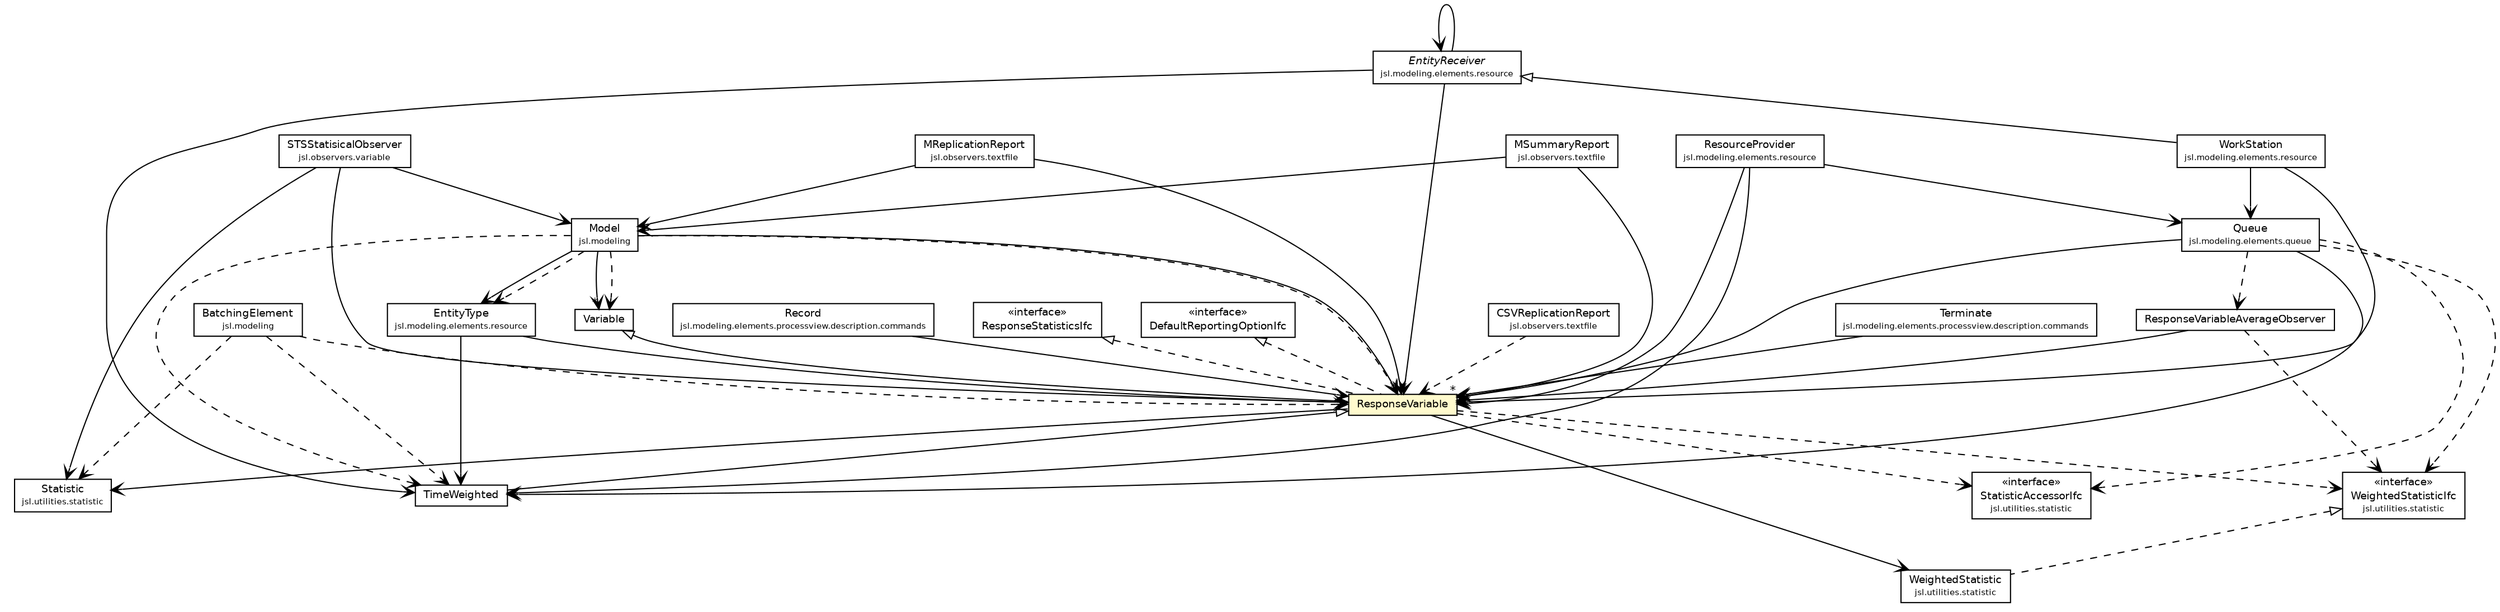 #!/usr/local/bin/dot
#
# Class diagram 
# Generated by UMLGraph version 5.4 (http://www.umlgraph.org/)
#

digraph G {
	edge [fontname="Helvetica",fontsize=10,labelfontname="Helvetica",labelfontsize=10];
	node [fontname="Helvetica",fontsize=10,shape=plaintext];
	nodesep=0.25;
	ranksep=0.5;
	// jsl.modeling.Model
	c169411 [label=<<table title="jsl.modeling.Model" border="0" cellborder="1" cellspacing="0" cellpadding="2" port="p" href="../../Model.html">
		<tr><td><table border="0" cellspacing="0" cellpadding="1">
<tr><td align="center" balign="center"> Model </td></tr>
<tr><td align="center" balign="center"><font point-size="7.0"> jsl.modeling </font></td></tr>
		</table></td></tr>
		</table>>, URL="../../Model.html", fontname="Helvetica", fontcolor="black", fontsize=9.0];
	// jsl.modeling.BatchingElement
	c169426 [label=<<table title="jsl.modeling.BatchingElement" border="0" cellborder="1" cellspacing="0" cellpadding="2" port="p" href="../../BatchingElement.html">
		<tr><td><table border="0" cellspacing="0" cellpadding="1">
<tr><td align="center" balign="center"> BatchingElement </td></tr>
<tr><td align="center" balign="center"><font point-size="7.0"> jsl.modeling </font></td></tr>
		</table></td></tr>
		</table>>, URL="../../BatchingElement.html", fontname="Helvetica", fontcolor="black", fontsize=9.0];
	// jsl.modeling.elements.processview.description.commands.Terminate
	c169470 [label=<<table title="jsl.modeling.elements.processview.description.commands.Terminate" border="0" cellborder="1" cellspacing="0" cellpadding="2" port="p" href="../processview/description/commands/Terminate.html">
		<tr><td><table border="0" cellspacing="0" cellpadding="1">
<tr><td align="center" balign="center"> Terminate </td></tr>
<tr><td align="center" balign="center"><font point-size="7.0"> jsl.modeling.elements.processview.description.commands </font></td></tr>
		</table></td></tr>
		</table>>, URL="../processview/description/commands/Terminate.html", fontname="Helvetica", fontcolor="black", fontsize=9.0];
	// jsl.modeling.elements.processview.description.commands.Record
	c169474 [label=<<table title="jsl.modeling.elements.processview.description.commands.Record" border="0" cellborder="1" cellspacing="0" cellpadding="2" port="p" href="../processview/description/commands/Record.html">
		<tr><td><table border="0" cellspacing="0" cellpadding="1">
<tr><td align="center" balign="center"> Record </td></tr>
<tr><td align="center" balign="center"><font point-size="7.0"> jsl.modeling.elements.processview.description.commands </font></td></tr>
		</table></td></tr>
		</table>>, URL="../processview/description/commands/Record.html", fontname="Helvetica", fontcolor="black", fontsize=9.0];
	// jsl.modeling.elements.queue.Queue
	c169483 [label=<<table title="jsl.modeling.elements.queue.Queue" border="0" cellborder="1" cellspacing="0" cellpadding="2" port="p" href="../queue/Queue.html">
		<tr><td><table border="0" cellspacing="0" cellpadding="1">
<tr><td align="center" balign="center"> Queue </td></tr>
<tr><td align="center" balign="center"><font point-size="7.0"> jsl.modeling.elements.queue </font></td></tr>
		</table></td></tr>
		</table>>, URL="../queue/Queue.html", fontname="Helvetica", fontcolor="black", fontsize=9.0];
	// jsl.modeling.elements.resource.WorkStation
	c169490 [label=<<table title="jsl.modeling.elements.resource.WorkStation" border="0" cellborder="1" cellspacing="0" cellpadding="2" port="p" href="../resource/WorkStation.html">
		<tr><td><table border="0" cellspacing="0" cellpadding="1">
<tr><td align="center" balign="center"> WorkStation </td></tr>
<tr><td align="center" balign="center"><font point-size="7.0"> jsl.modeling.elements.resource </font></td></tr>
		</table></td></tr>
		</table>>, URL="../resource/WorkStation.html", fontname="Helvetica", fontcolor="black", fontsize=9.0];
	// jsl.modeling.elements.resource.ResourceProvider
	c169510 [label=<<table title="jsl.modeling.elements.resource.ResourceProvider" border="0" cellborder="1" cellspacing="0" cellpadding="2" port="p" href="../resource/ResourceProvider.html">
		<tr><td><table border="0" cellspacing="0" cellpadding="1">
<tr><td align="center" balign="center"> ResourceProvider </td></tr>
<tr><td align="center" balign="center"><font point-size="7.0"> jsl.modeling.elements.resource </font></td></tr>
		</table></td></tr>
		</table>>, URL="../resource/ResourceProvider.html", fontname="Helvetica", fontcolor="black", fontsize=9.0];
	// jsl.modeling.elements.resource.EntityType
	c169532 [label=<<table title="jsl.modeling.elements.resource.EntityType" border="0" cellborder="1" cellspacing="0" cellpadding="2" port="p" href="../resource/EntityType.html">
		<tr><td><table border="0" cellspacing="0" cellpadding="1">
<tr><td align="center" balign="center"> EntityType </td></tr>
<tr><td align="center" balign="center"><font point-size="7.0"> jsl.modeling.elements.resource </font></td></tr>
		</table></td></tr>
		</table>>, URL="../resource/EntityType.html", fontname="Helvetica", fontcolor="black", fontsize=9.0];
	// jsl.modeling.elements.resource.EntityReceiver
	c169541 [label=<<table title="jsl.modeling.elements.resource.EntityReceiver" border="0" cellborder="1" cellspacing="0" cellpadding="2" port="p" href="../resource/EntityReceiver.html">
		<tr><td><table border="0" cellspacing="0" cellpadding="1">
<tr><td align="center" balign="center"><font face="Helvetica-Oblique"> EntityReceiver </font></td></tr>
<tr><td align="center" balign="center"><font point-size="7.0"> jsl.modeling.elements.resource </font></td></tr>
		</table></td></tr>
		</table>>, URL="../resource/EntityReceiver.html", fontname="Helvetica", fontcolor="black", fontsize=9.0];
	// jsl.modeling.elements.variable.Variable
	c169618 [label=<<table title="jsl.modeling.elements.variable.Variable" border="0" cellborder="1" cellspacing="0" cellpadding="2" port="p" href="./Variable.html">
		<tr><td><table border="0" cellspacing="0" cellpadding="1">
<tr><td align="center" balign="center"> Variable </td></tr>
		</table></td></tr>
		</table>>, URL="./Variable.html", fontname="Helvetica", fontcolor="black", fontsize=9.0];
	// jsl.modeling.elements.variable.TimeWeighted
	c169620 [label=<<table title="jsl.modeling.elements.variable.TimeWeighted" border="0" cellborder="1" cellspacing="0" cellpadding="2" port="p" href="./TimeWeighted.html">
		<tr><td><table border="0" cellspacing="0" cellpadding="1">
<tr><td align="center" balign="center"> TimeWeighted </td></tr>
		</table></td></tr>
		</table>>, URL="./TimeWeighted.html", fontname="Helvetica", fontcolor="black", fontsize=9.0];
	// jsl.modeling.elements.variable.ResponseVariableAverageObserver
	c169623 [label=<<table title="jsl.modeling.elements.variable.ResponseVariableAverageObserver" border="0" cellborder="1" cellspacing="0" cellpadding="2" port="p" href="./ResponseVariableAverageObserver.html">
		<tr><td><table border="0" cellspacing="0" cellpadding="1">
<tr><td align="center" balign="center"> ResponseVariableAverageObserver </td></tr>
		</table></td></tr>
		</table>>, URL="./ResponseVariableAverageObserver.html", fontname="Helvetica", fontcolor="black", fontsize=9.0];
	// jsl.modeling.elements.variable.ResponseVariable
	c169624 [label=<<table title="jsl.modeling.elements.variable.ResponseVariable" border="0" cellborder="1" cellspacing="0" cellpadding="2" port="p" bgcolor="lemonChiffon" href="./ResponseVariable.html">
		<tr><td><table border="0" cellspacing="0" cellpadding="1">
<tr><td align="center" balign="center"> ResponseVariable </td></tr>
		</table></td></tr>
		</table>>, URL="./ResponseVariable.html", fontname="Helvetica", fontcolor="black", fontsize=9.0];
	// jsl.modeling.elements.variable.ResponseStatisticsIfc
	c169625 [label=<<table title="jsl.modeling.elements.variable.ResponseStatisticsIfc" border="0" cellborder="1" cellspacing="0" cellpadding="2" port="p" href="./ResponseStatisticsIfc.html">
		<tr><td><table border="0" cellspacing="0" cellpadding="1">
<tr><td align="center" balign="center"> &#171;interface&#187; </td></tr>
<tr><td align="center" balign="center"> ResponseStatisticsIfc </td></tr>
		</table></td></tr>
		</table>>, URL="./ResponseStatisticsIfc.html", fontname="Helvetica", fontcolor="black", fontsize=9.0];
	// jsl.modeling.elements.variable.DefaultReportingOptionIfc
	c169633 [label=<<table title="jsl.modeling.elements.variable.DefaultReportingOptionIfc" border="0" cellborder="1" cellspacing="0" cellpadding="2" port="p" href="./DefaultReportingOptionIfc.html">
		<tr><td><table border="0" cellspacing="0" cellpadding="1">
<tr><td align="center" balign="center"> &#171;interface&#187; </td></tr>
<tr><td align="center" balign="center"> DefaultReportingOptionIfc </td></tr>
		</table></td></tr>
		</table>>, URL="./DefaultReportingOptionIfc.html", fontname="Helvetica", fontcolor="black", fontsize=9.0];
	// jsl.observers.textfile.MSummaryReport
	c169678 [label=<<table title="jsl.observers.textfile.MSummaryReport" border="0" cellborder="1" cellspacing="0" cellpadding="2" port="p" href="../../../observers/textfile/MSummaryReport.html">
		<tr><td><table border="0" cellspacing="0" cellpadding="1">
<tr><td align="center" balign="center"> MSummaryReport </td></tr>
<tr><td align="center" balign="center"><font point-size="7.0"> jsl.observers.textfile </font></td></tr>
		</table></td></tr>
		</table>>, URL="../../../observers/textfile/MSummaryReport.html", fontname="Helvetica", fontcolor="black", fontsize=9.0];
	// jsl.observers.textfile.MReplicationReport
	c169679 [label=<<table title="jsl.observers.textfile.MReplicationReport" border="0" cellborder="1" cellspacing="0" cellpadding="2" port="p" href="../../../observers/textfile/MReplicationReport.html">
		<tr><td><table border="0" cellspacing="0" cellpadding="1">
<tr><td align="center" balign="center"> MReplicationReport </td></tr>
<tr><td align="center" balign="center"><font point-size="7.0"> jsl.observers.textfile </font></td></tr>
		</table></td></tr>
		</table>>, URL="../../../observers/textfile/MReplicationReport.html", fontname="Helvetica", fontcolor="black", fontsize=9.0];
	// jsl.observers.textfile.CSVReplicationReport
	c169683 [label=<<table title="jsl.observers.textfile.CSVReplicationReport" border="0" cellborder="1" cellspacing="0" cellpadding="2" port="p" href="../../../observers/textfile/CSVReplicationReport.html">
		<tr><td><table border="0" cellspacing="0" cellpadding="1">
<tr><td align="center" balign="center"> CSVReplicationReport </td></tr>
<tr><td align="center" balign="center"><font point-size="7.0"> jsl.observers.textfile </font></td></tr>
		</table></td></tr>
		</table>>, URL="../../../observers/textfile/CSVReplicationReport.html", fontname="Helvetica", fontcolor="black", fontsize=9.0];
	// jsl.observers.variable.STSStatisicalObserver
	c169686 [label=<<table title="jsl.observers.variable.STSStatisicalObserver" border="0" cellborder="1" cellspacing="0" cellpadding="2" port="p" href="../../../observers/variable/STSStatisicalObserver.html">
		<tr><td><table border="0" cellspacing="0" cellpadding="1">
<tr><td align="center" balign="center"> STSStatisicalObserver </td></tr>
<tr><td align="center" balign="center"><font point-size="7.0"> jsl.observers.variable </font></td></tr>
		</table></td></tr>
		</table>>, URL="../../../observers/variable/STSStatisicalObserver.html", fontname="Helvetica", fontcolor="black", fontsize=9.0];
	// jsl.utilities.statistic.WeightedStatisticIfc
	c169818 [label=<<table title="jsl.utilities.statistic.WeightedStatisticIfc" border="0" cellborder="1" cellspacing="0" cellpadding="2" port="p" href="../../../utilities/statistic/WeightedStatisticIfc.html">
		<tr><td><table border="0" cellspacing="0" cellpadding="1">
<tr><td align="center" balign="center"> &#171;interface&#187; </td></tr>
<tr><td align="center" balign="center"> WeightedStatisticIfc </td></tr>
<tr><td align="center" balign="center"><font point-size="7.0"> jsl.utilities.statistic </font></td></tr>
		</table></td></tr>
		</table>>, URL="../../../utilities/statistic/WeightedStatisticIfc.html", fontname="Helvetica", fontcolor="black", fontsize=9.0];
	// jsl.utilities.statistic.WeightedStatistic
	c169819 [label=<<table title="jsl.utilities.statistic.WeightedStatistic" border="0" cellborder="1" cellspacing="0" cellpadding="2" port="p" href="../../../utilities/statistic/WeightedStatistic.html">
		<tr><td><table border="0" cellspacing="0" cellpadding="1">
<tr><td align="center" balign="center"> WeightedStatistic </td></tr>
<tr><td align="center" balign="center"><font point-size="7.0"> jsl.utilities.statistic </font></td></tr>
		</table></td></tr>
		</table>>, URL="../../../utilities/statistic/WeightedStatistic.html", fontname="Helvetica", fontcolor="black", fontsize=9.0];
	// jsl.utilities.statistic.StatisticAccessorIfc
	c169822 [label=<<table title="jsl.utilities.statistic.StatisticAccessorIfc" border="0" cellborder="1" cellspacing="0" cellpadding="2" port="p" href="../../../utilities/statistic/StatisticAccessorIfc.html">
		<tr><td><table border="0" cellspacing="0" cellpadding="1">
<tr><td align="center" balign="center"> &#171;interface&#187; </td></tr>
<tr><td align="center" balign="center"> StatisticAccessorIfc </td></tr>
<tr><td align="center" balign="center"><font point-size="7.0"> jsl.utilities.statistic </font></td></tr>
		</table></td></tr>
		</table>>, URL="../../../utilities/statistic/StatisticAccessorIfc.html", fontname="Helvetica", fontcolor="black", fontsize=9.0];
	// jsl.utilities.statistic.Statistic
	c169823 [label=<<table title="jsl.utilities.statistic.Statistic" border="0" cellborder="1" cellspacing="0" cellpadding="2" port="p" href="../../../utilities/statistic/Statistic.html">
		<tr><td><table border="0" cellspacing="0" cellpadding="1">
<tr><td align="center" balign="center"> Statistic </td></tr>
<tr><td align="center" balign="center"><font point-size="7.0"> jsl.utilities.statistic </font></td></tr>
		</table></td></tr>
		</table>>, URL="../../../utilities/statistic/Statistic.html", fontname="Helvetica", fontcolor="black", fontsize=9.0];
	//jsl.modeling.elements.resource.WorkStation extends jsl.modeling.elements.resource.EntityReceiver
	c169541:p -> c169490:p [dir=back,arrowtail=empty];
	//jsl.modeling.elements.variable.TimeWeighted extends jsl.modeling.elements.variable.ResponseVariable
	c169624:p -> c169620:p [dir=back,arrowtail=empty];
	//jsl.modeling.elements.variable.ResponseVariable extends jsl.modeling.elements.variable.Variable
	c169618:p -> c169624:p [dir=back,arrowtail=empty];
	//jsl.modeling.elements.variable.ResponseVariable implements jsl.modeling.elements.variable.DefaultReportingOptionIfc
	c169633:p -> c169624:p [dir=back,arrowtail=empty,style=dashed];
	//jsl.modeling.elements.variable.ResponseVariable implements jsl.modeling.elements.variable.ResponseStatisticsIfc
	c169625:p -> c169624:p [dir=back,arrowtail=empty,style=dashed];
	//jsl.utilities.statistic.WeightedStatistic implements jsl.utilities.statistic.WeightedStatisticIfc
	c169818:p -> c169819:p [dir=back,arrowtail=empty,style=dashed];
	// jsl.modeling.Model NAVASSOC jsl.modeling.elements.variable.ResponseVariable
	c169411:p -> c169624:p [taillabel="", label="", headlabel="*", fontname="Helvetica", fontcolor="black", fontsize=10.0, color="black", arrowhead=open];
	// jsl.modeling.Model NAVASSOC jsl.modeling.elements.variable.Variable
	c169411:p -> c169618:p [taillabel="", label="", headlabel="*", fontname="Helvetica", fontcolor="black", fontsize=10.0, color="black", arrowhead=open];
	// jsl.modeling.Model NAVASSOC jsl.modeling.elements.resource.EntityType
	c169411:p -> c169532:p [taillabel="", label="", headlabel="", fontname="Helvetica", fontcolor="black", fontsize=10.0, color="black", arrowhead=open];
	// jsl.modeling.elements.processview.description.commands.Terminate NAVASSOC jsl.modeling.elements.variable.ResponseVariable
	c169470:p -> c169624:p [taillabel="", label="", headlabel="", fontname="Helvetica", fontcolor="black", fontsize=10.0, color="black", arrowhead=open];
	// jsl.modeling.elements.processview.description.commands.Record NAVASSOC jsl.modeling.elements.variable.ResponseVariable
	c169474:p -> c169624:p [taillabel="", label="", headlabel="", fontname="Helvetica", fontcolor="black", fontsize=10.0, color="black", arrowhead=open];
	// jsl.modeling.elements.queue.Queue NAVASSOC jsl.modeling.elements.variable.TimeWeighted
	c169483:p -> c169620:p [taillabel="", label="", headlabel="", fontname="Helvetica", fontcolor="black", fontsize=10.0, color="black", arrowhead=open];
	// jsl.modeling.elements.queue.Queue NAVASSOC jsl.modeling.elements.variable.ResponseVariable
	c169483:p -> c169624:p [taillabel="", label="", headlabel="", fontname="Helvetica", fontcolor="black", fontsize=10.0, color="black", arrowhead=open];
	// jsl.modeling.elements.resource.WorkStation NAVASSOC jsl.modeling.elements.queue.Queue
	c169490:p -> c169483:p [taillabel="", label="", headlabel="", fontname="Helvetica", fontcolor="black", fontsize=10.0, color="black", arrowhead=open];
	// jsl.modeling.elements.resource.WorkStation NAVASSOC jsl.modeling.elements.variable.ResponseVariable
	c169490:p -> c169624:p [taillabel="", label="", headlabel="", fontname="Helvetica", fontcolor="black", fontsize=10.0, color="black", arrowhead=open];
	// jsl.modeling.elements.resource.ResourceProvider NAVASSOC jsl.modeling.elements.queue.Queue
	c169510:p -> c169483:p [taillabel="", label="", headlabel="", fontname="Helvetica", fontcolor="black", fontsize=10.0, color="black", arrowhead=open];
	// jsl.modeling.elements.resource.ResourceProvider NAVASSOC jsl.modeling.elements.variable.TimeWeighted
	c169510:p -> c169620:p [taillabel="", label="", headlabel="", fontname="Helvetica", fontcolor="black", fontsize=10.0, color="black", arrowhead=open];
	// jsl.modeling.elements.resource.ResourceProvider NAVASSOC jsl.modeling.elements.variable.ResponseVariable
	c169510:p -> c169624:p [taillabel="", label="", headlabel="", fontname="Helvetica", fontcolor="black", fontsize=10.0, color="black", arrowhead=open];
	// jsl.modeling.elements.resource.EntityType NAVASSOC jsl.modeling.elements.variable.ResponseVariable
	c169532:p -> c169624:p [taillabel="", label="", headlabel="", fontname="Helvetica", fontcolor="black", fontsize=10.0, color="black", arrowhead=open];
	// jsl.modeling.elements.resource.EntityType NAVASSOC jsl.modeling.elements.variable.TimeWeighted
	c169532:p -> c169620:p [taillabel="", label="", headlabel="", fontname="Helvetica", fontcolor="black", fontsize=10.0, color="black", arrowhead=open];
	// jsl.modeling.elements.resource.EntityReceiver NAVASSOC jsl.modeling.elements.variable.ResponseVariable
	c169541:p -> c169624:p [taillabel="", label="", headlabel="", fontname="Helvetica", fontcolor="black", fontsize=10.0, color="black", arrowhead=open];
	// jsl.modeling.elements.resource.EntityReceiver NAVASSOC jsl.modeling.elements.variable.TimeWeighted
	c169541:p -> c169620:p [taillabel="", label="", headlabel="", fontname="Helvetica", fontcolor="black", fontsize=10.0, color="black", arrowhead=open];
	// jsl.modeling.elements.resource.EntityReceiver NAVASSOC jsl.modeling.elements.resource.EntityReceiver
	c169541:p -> c169541:p [taillabel="", label="", headlabel="", fontname="Helvetica", fontcolor="black", fontsize=10.0, color="black", arrowhead=open];
	// jsl.modeling.elements.variable.ResponseVariableAverageObserver NAVASSOC jsl.modeling.elements.variable.ResponseVariable
	c169623:p -> c169624:p [taillabel="", label="", headlabel="", fontname="Helvetica", fontcolor="black", fontsize=10.0, color="black", arrowhead=open];
	// jsl.modeling.elements.variable.ResponseVariable NAVASSOC jsl.utilities.statistic.WeightedStatistic
	c169624:p -> c169819:p [taillabel="", label="", headlabel="", fontname="Helvetica", fontcolor="black", fontsize=10.0, color="black", arrowhead=open];
	// jsl.modeling.elements.variable.ResponseVariable NAVASSOC jsl.utilities.statistic.Statistic
	c169624:p -> c169823:p [taillabel="", label="", headlabel="", fontname="Helvetica", fontcolor="black", fontsize=10.0, color="black", arrowhead=open];
	// jsl.observers.textfile.MSummaryReport NAVASSOC jsl.modeling.elements.variable.ResponseVariable
	c169678:p -> c169624:p [taillabel="", label="", headlabel="*", fontname="Helvetica", fontcolor="black", fontsize=10.0, color="black", arrowhead=open];
	// jsl.observers.textfile.MSummaryReport NAVASSOC jsl.modeling.Model
	c169678:p -> c169411:p [taillabel="", label="", headlabel="", fontname="Helvetica", fontcolor="black", fontsize=10.0, color="black", arrowhead=open];
	// jsl.observers.textfile.MReplicationReport NAVASSOC jsl.modeling.elements.variable.ResponseVariable
	c169679:p -> c169624:p [taillabel="", label="", headlabel="*", fontname="Helvetica", fontcolor="black", fontsize=10.0, color="black", arrowhead=open];
	// jsl.observers.textfile.MReplicationReport NAVASSOC jsl.modeling.Model
	c169679:p -> c169411:p [taillabel="", label="", headlabel="", fontname="Helvetica", fontcolor="black", fontsize=10.0, color="black", arrowhead=open];
	// jsl.observers.variable.STSStatisicalObserver NAVASSOC jsl.utilities.statistic.Statistic
	c169686:p -> c169823:p [taillabel="", label="", headlabel="", fontname="Helvetica", fontcolor="black", fontsize=10.0, color="black", arrowhead=open];
	// jsl.observers.variable.STSStatisicalObserver NAVASSOC jsl.modeling.elements.variable.ResponseVariable
	c169686:p -> c169624:p [taillabel="", label="", headlabel="", fontname="Helvetica", fontcolor="black", fontsize=10.0, color="black", arrowhead=open];
	// jsl.observers.variable.STSStatisicalObserver NAVASSOC jsl.modeling.Model
	c169686:p -> c169411:p [taillabel="", label="", headlabel="", fontname="Helvetica", fontcolor="black", fontsize=10.0, color="black", arrowhead=open];
	// jsl.modeling.Model DEPEND jsl.modeling.elements.variable.TimeWeighted
	c169411:p -> c169620:p [taillabel="", label="", headlabel="", fontname="Helvetica", fontcolor="black", fontsize=10.0, color="black", arrowhead=open, style=dashed];
	// jsl.modeling.Model DEPEND jsl.modeling.elements.resource.EntityType
	c169411:p -> c169532:p [taillabel="", label="", headlabel="", fontname="Helvetica", fontcolor="black", fontsize=10.0, color="black", arrowhead=open, style=dashed];
	// jsl.modeling.Model DEPEND jsl.modeling.elements.variable.ResponseVariable
	c169411:p -> c169624:p [taillabel="", label="", headlabel="", fontname="Helvetica", fontcolor="black", fontsize=10.0, color="black", arrowhead=open, style=dashed];
	// jsl.modeling.Model DEPEND jsl.modeling.elements.variable.Variable
	c169411:p -> c169618:p [taillabel="", label="", headlabel="", fontname="Helvetica", fontcolor="black", fontsize=10.0, color="black", arrowhead=open, style=dashed];
	// jsl.modeling.BatchingElement DEPEND jsl.utilities.statistic.Statistic
	c169426:p -> c169823:p [taillabel="", label="", headlabel="", fontname="Helvetica", fontcolor="black", fontsize=10.0, color="black", arrowhead=open, style=dashed];
	// jsl.modeling.BatchingElement DEPEND jsl.modeling.elements.variable.TimeWeighted
	c169426:p -> c169620:p [taillabel="", label="", headlabel="", fontname="Helvetica", fontcolor="black", fontsize=10.0, color="black", arrowhead=open, style=dashed];
	// jsl.modeling.BatchingElement DEPEND jsl.modeling.elements.variable.ResponseVariable
	c169426:p -> c169624:p [taillabel="", label="", headlabel="", fontname="Helvetica", fontcolor="black", fontsize=10.0, color="black", arrowhead=open, style=dashed];
	// jsl.modeling.elements.queue.Queue DEPEND jsl.utilities.statistic.WeightedStatisticIfc
	c169483:p -> c169818:p [taillabel="", label="", headlabel="", fontname="Helvetica", fontcolor="black", fontsize=10.0, color="black", arrowhead=open, style=dashed];
	// jsl.modeling.elements.queue.Queue DEPEND jsl.utilities.statistic.StatisticAccessorIfc
	c169483:p -> c169822:p [taillabel="", label="", headlabel="", fontname="Helvetica", fontcolor="black", fontsize=10.0, color="black", arrowhead=open, style=dashed];
	// jsl.modeling.elements.queue.Queue DEPEND jsl.modeling.elements.variable.ResponseVariableAverageObserver
	c169483:p -> c169623:p [taillabel="", label="", headlabel="", fontname="Helvetica", fontcolor="black", fontsize=10.0, color="black", arrowhead=open, style=dashed];
	// jsl.modeling.elements.variable.ResponseVariableAverageObserver DEPEND jsl.utilities.statistic.WeightedStatisticIfc
	c169623:p -> c169818:p [taillabel="", label="", headlabel="", fontname="Helvetica", fontcolor="black", fontsize=10.0, color="black", arrowhead=open, style=dashed];
	// jsl.modeling.elements.variable.ResponseVariable DEPEND jsl.utilities.statistic.WeightedStatisticIfc
	c169624:p -> c169818:p [taillabel="", label="", headlabel="", fontname="Helvetica", fontcolor="black", fontsize=10.0, color="black", arrowhead=open, style=dashed];
	// jsl.modeling.elements.variable.ResponseVariable DEPEND jsl.utilities.statistic.StatisticAccessorIfc
	c169624:p -> c169822:p [taillabel="", label="", headlabel="", fontname="Helvetica", fontcolor="black", fontsize=10.0, color="black", arrowhead=open, style=dashed];
	// jsl.observers.textfile.CSVReplicationReport DEPEND jsl.modeling.elements.variable.ResponseVariable
	c169683:p -> c169624:p [taillabel="", label="", headlabel="", fontname="Helvetica", fontcolor="black", fontsize=10.0, color="black", arrowhead=open, style=dashed];
}

